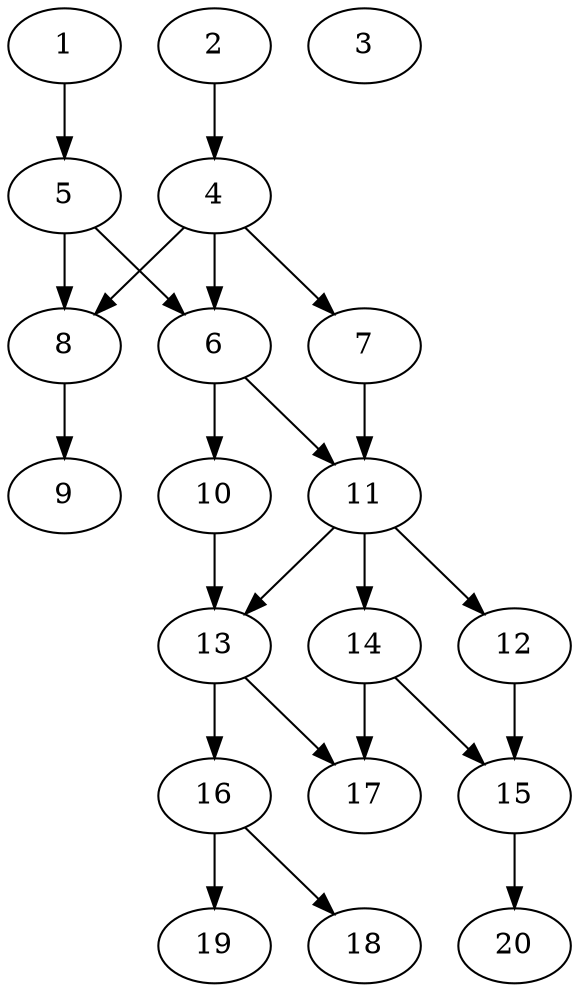 // DAG automatically generated by daggen at Sat Jul 27 15:35:52 2019
// ./daggen --dot -n 20 --ccr 0.3 --fat 0.4 --regular 0.5 --density 0.6 --mindata 5242880 --maxdata 52428800 
digraph G {
  1 [size="172653227", alpha="0.16", expect_size="51795968"] 
  1 -> 5 [size ="51795968"]
  2 [size="44011520", alpha="0.09", expect_size="13203456"] 
  2 -> 4 [size ="13203456"]
  3 [size="44564480", alpha="0.09", expect_size="13369344"] 
  4 [size="23255040", alpha="0.03", expect_size="6976512"] 
  4 -> 6 [size ="6976512"]
  4 -> 7 [size ="6976512"]
  4 -> 8 [size ="6976512"]
  5 [size="70311253", alpha="0.05", expect_size="21093376"] 
  5 -> 6 [size ="21093376"]
  5 -> 8 [size ="21093376"]
  6 [size="156101973", alpha="0.10", expect_size="46830592"] 
  6 -> 10 [size ="46830592"]
  6 -> 11 [size ="46830592"]
  7 [size="115568640", alpha="0.10", expect_size="34670592"] 
  7 -> 11 [size ="34670592"]
  8 [size="109871787", alpha="0.19", expect_size="32961536"] 
  8 -> 9 [size ="32961536"]
  9 [size="50961067", alpha="0.11", expect_size="15288320"] 
  10 [size="149544960", alpha="0.03", expect_size="44863488"] 
  10 -> 13 [size ="44863488"]
  11 [size="81145173", alpha="0.08", expect_size="24343552"] 
  11 -> 12 [size ="24343552"]
  11 -> 13 [size ="24343552"]
  11 -> 14 [size ="24343552"]
  12 [size="48650240", alpha="0.06", expect_size="14595072"] 
  12 -> 15 [size ="14595072"]
  13 [size="115500373", alpha="0.17", expect_size="34650112"] 
  13 -> 16 [size ="34650112"]
  13 -> 17 [size ="34650112"]
  14 [size="32228693", alpha="0.00", expect_size="9668608"] 
  14 -> 15 [size ="9668608"]
  14 -> 17 [size ="9668608"]
  15 [size="53111467", alpha="0.17", expect_size="15933440"] 
  15 -> 20 [size ="15933440"]
  16 [size="93091840", alpha="0.20", expect_size="27927552"] 
  16 -> 18 [size ="27927552"]
  16 -> 19 [size ="27927552"]
  17 [size="167939413", alpha="0.07", expect_size="50381824"] 
  18 [size="92767573", alpha="0.09", expect_size="27830272"] 
  19 [size="84193280", alpha="0.19", expect_size="25257984"] 
  20 [size="172018347", alpha="0.02", expect_size="51605504"] 
}
